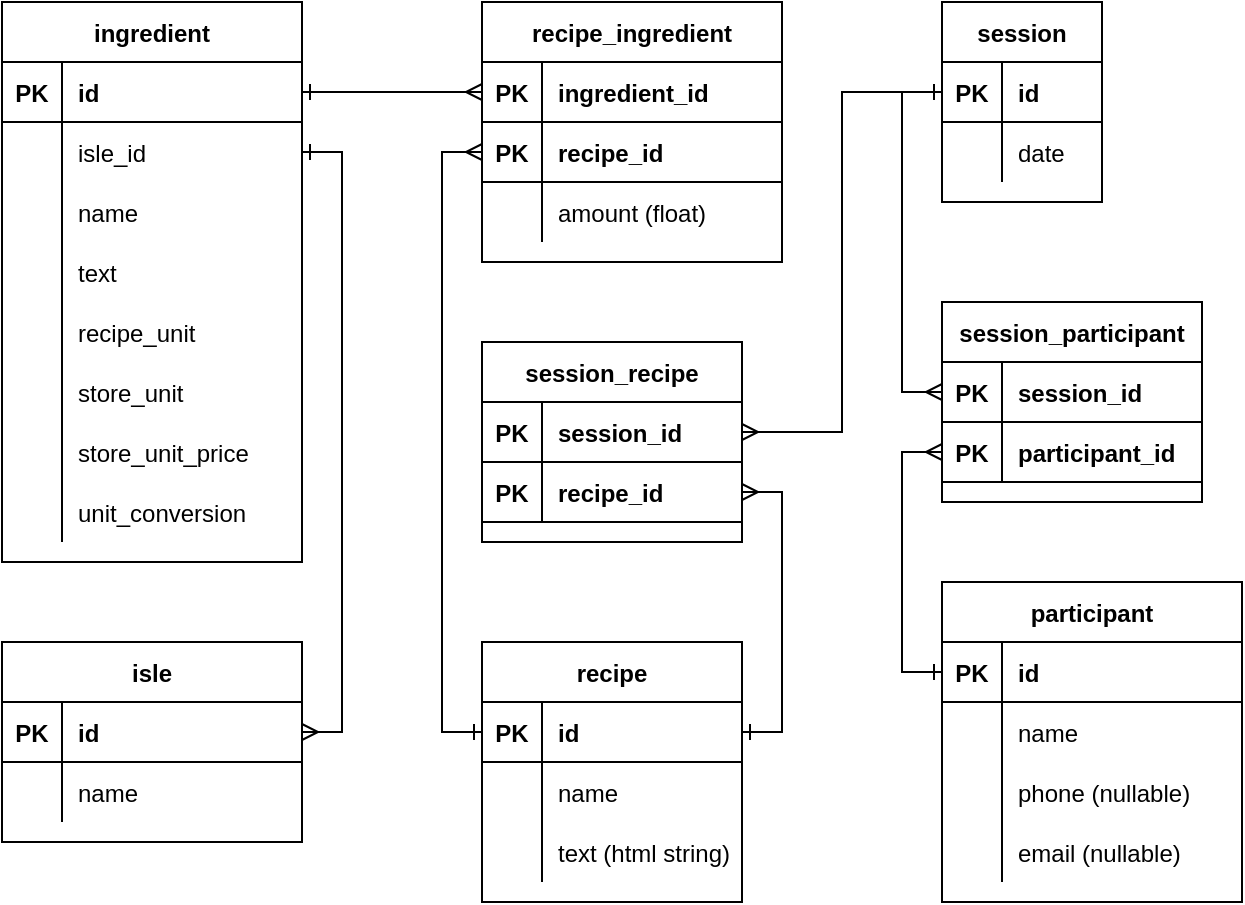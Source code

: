 <mxfile version="13.7.9" type="embed"><diagram id="R2lEEEUBdFMjLlhIrx00" name="Page-1"><mxGraphModel dx="1341" dy="717" grid="1" gridSize="10" guides="1" tooltips="1" connect="1" arrows="1" fold="1" page="1" pageScale="1" pageWidth="850" pageHeight="1100" math="0" shadow="0" extFonts="Permanent Marker^https://fonts.googleapis.com/css?family=Permanent+Marker"><root><mxCell id="0"/><mxCell id="1" parent="0"/><mxCell id="0Q_aEVLJS1OcodbFEQq5-77" value="ingredient" style="shape=table;startSize=30;container=1;collapsible=1;childLayout=tableLayout;fixedRows=1;rowLines=0;fontStyle=1;align=center;resizeLast=1;" parent="1" vertex="1"><mxGeometry x="40" y="40" width="150" height="280" as="geometry"/></mxCell><mxCell id="0Q_aEVLJS1OcodbFEQq5-78" value="" style="shape=partialRectangle;collapsible=0;dropTarget=0;pointerEvents=0;fillColor=none;points=[[0,0.5],[1,0.5]];portConstraint=eastwest;top=0;left=0;right=0;bottom=1;" parent="0Q_aEVLJS1OcodbFEQq5-77" vertex="1"><mxGeometry y="30" width="150" height="30" as="geometry"/></mxCell><mxCell id="0Q_aEVLJS1OcodbFEQq5-79" value="PK" style="shape=partialRectangle;overflow=hidden;connectable=0;fillColor=none;top=0;left=0;bottom=0;right=0;fontStyle=1;" parent="0Q_aEVLJS1OcodbFEQq5-78" vertex="1"><mxGeometry width="30" height="30" as="geometry"/></mxCell><mxCell id="0Q_aEVLJS1OcodbFEQq5-80" value="id" style="shape=partialRectangle;overflow=hidden;connectable=0;fillColor=none;top=0;left=0;bottom=0;right=0;align=left;spacingLeft=6;fontStyle=1;" parent="0Q_aEVLJS1OcodbFEQq5-78" vertex="1"><mxGeometry x="30" width="120" height="30" as="geometry"/></mxCell><mxCell id="0Q_aEVLJS1OcodbFEQq5-81" value="" style="shape=partialRectangle;collapsible=0;dropTarget=0;pointerEvents=0;fillColor=none;points=[[0,0.5],[1,0.5]];portConstraint=eastwest;top=0;left=0;right=0;bottom=0;" parent="0Q_aEVLJS1OcodbFEQq5-77" vertex="1"><mxGeometry y="60" width="150" height="30" as="geometry"/></mxCell><mxCell id="0Q_aEVLJS1OcodbFEQq5-82" value="" style="shape=partialRectangle;overflow=hidden;connectable=0;fillColor=none;top=0;left=0;bottom=0;right=0;" parent="0Q_aEVLJS1OcodbFEQq5-81" vertex="1"><mxGeometry width="30" height="30" as="geometry"/></mxCell><mxCell id="0Q_aEVLJS1OcodbFEQq5-83" value="isle_id" style="shape=partialRectangle;overflow=hidden;connectable=0;fillColor=none;top=0;left=0;bottom=0;right=0;align=left;spacingLeft=6;" parent="0Q_aEVLJS1OcodbFEQq5-81" vertex="1"><mxGeometry x="30" width="120" height="30" as="geometry"/></mxCell><mxCell id="30" value="" style="shape=partialRectangle;collapsible=0;dropTarget=0;pointerEvents=0;fillColor=none;points=[[0,0.5],[1,0.5]];portConstraint=eastwest;top=0;left=0;right=0;bottom=0;" vertex="1" parent="0Q_aEVLJS1OcodbFEQq5-77"><mxGeometry y="90" width="150" height="30" as="geometry"/></mxCell><mxCell id="31" value="" style="shape=partialRectangle;overflow=hidden;connectable=0;fillColor=none;top=0;left=0;bottom=0;right=0;" vertex="1" parent="30"><mxGeometry width="30" height="30" as="geometry"/></mxCell><mxCell id="32" value="name" style="shape=partialRectangle;overflow=hidden;connectable=0;fillColor=none;top=0;left=0;bottom=0;right=0;align=left;spacingLeft=6;" vertex="1" parent="30"><mxGeometry x="30" width="120" height="30" as="geometry"/></mxCell><mxCell id="0Q_aEVLJS1OcodbFEQq5-84" value="" style="shape=partialRectangle;collapsible=0;dropTarget=0;pointerEvents=0;fillColor=none;points=[[0,0.5],[1,0.5]];portConstraint=eastwest;top=0;left=0;right=0;bottom=0;" parent="0Q_aEVLJS1OcodbFEQq5-77" vertex="1"><mxGeometry y="120" width="150" height="30" as="geometry"/></mxCell><mxCell id="0Q_aEVLJS1OcodbFEQq5-85" value="" style="shape=partialRectangle;overflow=hidden;connectable=0;fillColor=none;top=0;left=0;bottom=0;right=0;" parent="0Q_aEVLJS1OcodbFEQq5-84" vertex="1"><mxGeometry width="30" height="30" as="geometry"/></mxCell><mxCell id="0Q_aEVLJS1OcodbFEQq5-86" value="text" style="shape=partialRectangle;overflow=hidden;connectable=0;fillColor=none;top=0;left=0;bottom=0;right=0;align=left;spacingLeft=6;" parent="0Q_aEVLJS1OcodbFEQq5-84" vertex="1"><mxGeometry x="30" width="120" height="30" as="geometry"/></mxCell><mxCell id="0Q_aEVLJS1OcodbFEQq5-87" value="" style="shape=partialRectangle;collapsible=0;dropTarget=0;pointerEvents=0;fillColor=none;points=[[0,0.5],[1,0.5]];portConstraint=eastwest;top=0;left=0;right=0;bottom=0;" parent="0Q_aEVLJS1OcodbFEQq5-77" vertex="1"><mxGeometry y="150" width="150" height="30" as="geometry"/></mxCell><mxCell id="0Q_aEVLJS1OcodbFEQq5-88" value="" style="shape=partialRectangle;overflow=hidden;connectable=0;fillColor=none;top=0;left=0;bottom=0;right=0;" parent="0Q_aEVLJS1OcodbFEQq5-87" vertex="1"><mxGeometry width="30" height="30" as="geometry"/></mxCell><mxCell id="0Q_aEVLJS1OcodbFEQq5-89" value="recipe_unit" style="shape=partialRectangle;overflow=hidden;connectable=0;fillColor=none;top=0;left=0;bottom=0;right=0;align=left;spacingLeft=6;" parent="0Q_aEVLJS1OcodbFEQq5-87" vertex="1"><mxGeometry x="30" width="120" height="30" as="geometry"/></mxCell><mxCell id="0Q_aEVLJS1OcodbFEQq5-90" value="" style="shape=partialRectangle;collapsible=0;dropTarget=0;pointerEvents=0;fillColor=none;points=[[0,0.5],[1,0.5]];portConstraint=eastwest;top=0;left=0;right=0;bottom=0;" parent="0Q_aEVLJS1OcodbFEQq5-77" vertex="1"><mxGeometry y="180" width="150" height="30" as="geometry"/></mxCell><mxCell id="0Q_aEVLJS1OcodbFEQq5-91" value="" style="shape=partialRectangle;overflow=hidden;connectable=0;fillColor=none;top=0;left=0;bottom=0;right=0;" parent="0Q_aEVLJS1OcodbFEQq5-90" vertex="1"><mxGeometry width="30" height="30" as="geometry"/></mxCell><mxCell id="0Q_aEVLJS1OcodbFEQq5-92" value="store_unit" style="shape=partialRectangle;overflow=hidden;connectable=0;fillColor=none;top=0;left=0;bottom=0;right=0;align=left;spacingLeft=6;" parent="0Q_aEVLJS1OcodbFEQq5-90" vertex="1"><mxGeometry x="30" width="120" height="30" as="geometry"/></mxCell><mxCell id="0Q_aEVLJS1OcodbFEQq5-93" value="" style="shape=partialRectangle;collapsible=0;dropTarget=0;pointerEvents=0;fillColor=none;points=[[0,0.5],[1,0.5]];portConstraint=eastwest;top=0;left=0;right=0;bottom=0;" parent="0Q_aEVLJS1OcodbFEQq5-77" vertex="1"><mxGeometry y="210" width="150" height="30" as="geometry"/></mxCell><mxCell id="0Q_aEVLJS1OcodbFEQq5-94" value="" style="shape=partialRectangle;overflow=hidden;connectable=0;fillColor=none;top=0;left=0;bottom=0;right=0;" parent="0Q_aEVLJS1OcodbFEQq5-93" vertex="1"><mxGeometry width="30" height="30" as="geometry"/></mxCell><mxCell id="0Q_aEVLJS1OcodbFEQq5-95" value="store_unit_price" style="shape=partialRectangle;overflow=hidden;connectable=0;fillColor=none;top=0;left=0;bottom=0;right=0;align=left;spacingLeft=6;" parent="0Q_aEVLJS1OcodbFEQq5-93" vertex="1"><mxGeometry x="30" width="120" height="30" as="geometry"/></mxCell><mxCell id="0Q_aEVLJS1OcodbFEQq5-96" value="" style="shape=partialRectangle;collapsible=0;dropTarget=0;pointerEvents=0;fillColor=none;points=[[0,0.5],[1,0.5]];portConstraint=eastwest;top=0;left=0;right=0;bottom=0;" parent="0Q_aEVLJS1OcodbFEQq5-77" vertex="1"><mxGeometry y="240" width="150" height="30" as="geometry"/></mxCell><mxCell id="0Q_aEVLJS1OcodbFEQq5-97" value="" style="shape=partialRectangle;overflow=hidden;connectable=0;fillColor=none;top=0;left=0;bottom=0;right=0;" parent="0Q_aEVLJS1OcodbFEQq5-96" vertex="1"><mxGeometry width="30" height="30" as="geometry"/></mxCell><mxCell id="0Q_aEVLJS1OcodbFEQq5-98" value="unit_conversion" style="shape=partialRectangle;overflow=hidden;connectable=0;fillColor=none;top=0;left=0;bottom=0;right=0;align=left;spacingLeft=6;" parent="0Q_aEVLJS1OcodbFEQq5-96" vertex="1"><mxGeometry x="30" width="120" height="30" as="geometry"/></mxCell><mxCell id="33" value="isle" style="shape=table;startSize=30;container=1;collapsible=1;childLayout=tableLayout;fixedRows=1;rowLines=0;fontStyle=1;align=center;resizeLast=1;" vertex="1" parent="1"><mxGeometry x="40" y="360" width="150" height="100" as="geometry"/></mxCell><mxCell id="34" value="" style="shape=partialRectangle;collapsible=0;dropTarget=0;pointerEvents=0;fillColor=none;points=[[0,0.5],[1,0.5]];portConstraint=eastwest;top=0;left=0;right=0;bottom=1;" vertex="1" parent="33"><mxGeometry y="30" width="150" height="30" as="geometry"/></mxCell><mxCell id="35" value="PK" style="shape=partialRectangle;overflow=hidden;connectable=0;fillColor=none;top=0;left=0;bottom=0;right=0;fontStyle=1;" vertex="1" parent="34"><mxGeometry width="30" height="30" as="geometry"/></mxCell><mxCell id="36" value="id" style="shape=partialRectangle;overflow=hidden;connectable=0;fillColor=none;top=0;left=0;bottom=0;right=0;align=left;spacingLeft=6;fontStyle=1;" vertex="1" parent="34"><mxGeometry x="30" width="120" height="30" as="geometry"/></mxCell><mxCell id="37" value="" style="shape=partialRectangle;collapsible=0;dropTarget=0;pointerEvents=0;fillColor=none;points=[[0,0.5],[1,0.5]];portConstraint=eastwest;top=0;left=0;right=0;bottom=0;" vertex="1" parent="33"><mxGeometry y="60" width="150" height="30" as="geometry"/></mxCell><mxCell id="38" value="" style="shape=partialRectangle;overflow=hidden;connectable=0;fillColor=none;top=0;left=0;bottom=0;right=0;" vertex="1" parent="37"><mxGeometry width="30" height="30" as="geometry"/></mxCell><mxCell id="39" value="name" style="shape=partialRectangle;overflow=hidden;connectable=0;fillColor=none;top=0;left=0;bottom=0;right=0;align=left;spacingLeft=6;" vertex="1" parent="37"><mxGeometry x="30" width="120" height="30" as="geometry"/></mxCell><mxCell id="C-vyLk0tnHw3VtMMgP7b-23" value="recipe" style="shape=table;startSize=30;container=1;collapsible=1;childLayout=tableLayout;fixedRows=1;rowLines=0;fontStyle=1;align=center;resizeLast=1;" parent="1" vertex="1"><mxGeometry x="280" y="360" width="130" height="130" as="geometry"/></mxCell><mxCell id="C-vyLk0tnHw3VtMMgP7b-24" value="" style="shape=partialRectangle;collapsible=0;dropTarget=0;pointerEvents=0;fillColor=none;points=[[0,0.5],[1,0.5]];portConstraint=eastwest;top=0;left=0;right=0;bottom=1;" parent="C-vyLk0tnHw3VtMMgP7b-23" vertex="1"><mxGeometry y="30" width="130" height="30" as="geometry"/></mxCell><mxCell id="C-vyLk0tnHw3VtMMgP7b-25" value="PK" style="shape=partialRectangle;overflow=hidden;connectable=0;fillColor=none;top=0;left=0;bottom=0;right=0;fontStyle=1;" parent="C-vyLk0tnHw3VtMMgP7b-24" vertex="1"><mxGeometry width="30" height="30" as="geometry"/></mxCell><mxCell id="C-vyLk0tnHw3VtMMgP7b-26" value="id" style="shape=partialRectangle;overflow=hidden;connectable=0;fillColor=none;top=0;left=0;bottom=0;right=0;align=left;spacingLeft=6;fontStyle=1;" parent="C-vyLk0tnHw3VtMMgP7b-24" vertex="1"><mxGeometry x="30" width="100" height="30" as="geometry"/></mxCell><mxCell id="0Q_aEVLJS1OcodbFEQq5-20" value="" style="shape=partialRectangle;collapsible=0;dropTarget=0;pointerEvents=0;fillColor=none;points=[[0,0.5],[1,0.5]];portConstraint=eastwest;top=0;left=0;right=0;bottom=0;" parent="C-vyLk0tnHw3VtMMgP7b-23" vertex="1"><mxGeometry y="60" width="130" height="30" as="geometry"/></mxCell><mxCell id="0Q_aEVLJS1OcodbFEQq5-21" value="" style="shape=partialRectangle;overflow=hidden;connectable=0;fillColor=none;top=0;left=0;bottom=0;right=0;" parent="0Q_aEVLJS1OcodbFEQq5-20" vertex="1"><mxGeometry width="30" height="30" as="geometry"/></mxCell><mxCell id="0Q_aEVLJS1OcodbFEQq5-22" value="name" style="shape=partialRectangle;overflow=hidden;connectable=0;fillColor=none;top=0;left=0;bottom=0;right=0;align=left;spacingLeft=6;" parent="0Q_aEVLJS1OcodbFEQq5-20" vertex="1"><mxGeometry x="30" width="100" height="30" as="geometry"/></mxCell><mxCell id="0Q_aEVLJS1OcodbFEQq5-32" value="" style="shape=partialRectangle;collapsible=0;dropTarget=0;pointerEvents=0;fillColor=none;points=[[0,0.5],[1,0.5]];portConstraint=eastwest;top=0;left=0;right=0;bottom=0;" parent="C-vyLk0tnHw3VtMMgP7b-23" vertex="1"><mxGeometry y="90" width="130" height="30" as="geometry"/></mxCell><mxCell id="0Q_aEVLJS1OcodbFEQq5-33" value="" style="shape=partialRectangle;overflow=hidden;connectable=0;fillColor=none;top=0;left=0;bottom=0;right=0;" parent="0Q_aEVLJS1OcodbFEQq5-32" vertex="1"><mxGeometry width="30" height="30" as="geometry"/></mxCell><mxCell id="0Q_aEVLJS1OcodbFEQq5-34" value="text (html string)" style="shape=partialRectangle;overflow=hidden;connectable=0;fillColor=none;top=0;left=0;bottom=0;right=0;align=left;spacingLeft=6;" parent="0Q_aEVLJS1OcodbFEQq5-32" vertex="1"><mxGeometry x="30" width="100" height="30" as="geometry"/></mxCell><mxCell id="0Q_aEVLJS1OcodbFEQq5-106" value="recipe_ingredient" style="shape=table;startSize=30;container=1;collapsible=1;childLayout=tableLayout;fixedRows=1;rowLines=0;fontStyle=1;align=center;resizeLast=1;" parent="1" vertex="1"><mxGeometry x="280" y="40" width="150" height="130" as="geometry"/></mxCell><mxCell id="0Q_aEVLJS1OcodbFEQq5-107" value="" style="shape=partialRectangle;collapsible=0;dropTarget=0;pointerEvents=0;fillColor=none;points=[[0,0.5],[1,0.5]];portConstraint=eastwest;top=0;left=0;right=0;bottom=1;" parent="0Q_aEVLJS1OcodbFEQq5-106" vertex="1"><mxGeometry y="30" width="150" height="30" as="geometry"/></mxCell><mxCell id="0Q_aEVLJS1OcodbFEQq5-108" value="PK" style="shape=partialRectangle;overflow=hidden;connectable=0;fillColor=none;top=0;left=0;bottom=0;right=0;fontStyle=1;" parent="0Q_aEVLJS1OcodbFEQq5-107" vertex="1"><mxGeometry width="30" height="30" as="geometry"/></mxCell><mxCell id="0Q_aEVLJS1OcodbFEQq5-109" value="ingredient_id" style="shape=partialRectangle;overflow=hidden;connectable=0;fillColor=none;top=0;left=0;bottom=0;right=0;align=left;spacingLeft=6;fontStyle=1;" parent="0Q_aEVLJS1OcodbFEQq5-107" vertex="1"><mxGeometry x="30" width="120" height="30" as="geometry"/></mxCell><mxCell id="0Q_aEVLJS1OcodbFEQq5-119" value="" style="shape=partialRectangle;collapsible=0;dropTarget=0;pointerEvents=0;fillColor=none;points=[[0,0.5],[1,0.5]];portConstraint=eastwest;top=0;left=0;right=0;bottom=1;" parent="0Q_aEVLJS1OcodbFEQq5-106" vertex="1"><mxGeometry y="60" width="150" height="30" as="geometry"/></mxCell><mxCell id="0Q_aEVLJS1OcodbFEQq5-120" value="PK" style="shape=partialRectangle;overflow=hidden;connectable=0;fillColor=none;top=0;left=0;bottom=0;right=0;fontStyle=1;" parent="0Q_aEVLJS1OcodbFEQq5-119" vertex="1"><mxGeometry width="30" height="30" as="geometry"/></mxCell><mxCell id="0Q_aEVLJS1OcodbFEQq5-121" value="recipe_id" style="shape=partialRectangle;overflow=hidden;connectable=0;fillColor=none;top=0;left=0;bottom=0;right=0;align=left;spacingLeft=6;fontStyle=1;" parent="0Q_aEVLJS1OcodbFEQq5-119" vertex="1"><mxGeometry x="30" width="120" height="30" as="geometry"/></mxCell><mxCell id="0Q_aEVLJS1OcodbFEQq5-110" value="" style="shape=partialRectangle;collapsible=0;dropTarget=0;pointerEvents=0;fillColor=none;points=[[0,0.5],[1,0.5]];portConstraint=eastwest;top=0;left=0;right=0;bottom=0;" parent="0Q_aEVLJS1OcodbFEQq5-106" vertex="1"><mxGeometry y="90" width="150" height="30" as="geometry"/></mxCell><mxCell id="0Q_aEVLJS1OcodbFEQq5-111" value="" style="shape=partialRectangle;overflow=hidden;connectable=0;fillColor=none;top=0;left=0;bottom=0;right=0;" parent="0Q_aEVLJS1OcodbFEQq5-110" vertex="1"><mxGeometry width="30" height="30" as="geometry"/></mxCell><mxCell id="0Q_aEVLJS1OcodbFEQq5-112" value="amount (float)" style="shape=partialRectangle;overflow=hidden;connectable=0;fillColor=none;top=0;left=0;bottom=0;right=0;align=left;spacingLeft=6;" parent="0Q_aEVLJS1OcodbFEQq5-110" vertex="1"><mxGeometry x="30" width="120" height="30" as="geometry"/></mxCell><mxCell id="C-vyLk0tnHw3VtMMgP7b-2" value="session" style="shape=table;startSize=30;container=1;collapsible=1;childLayout=tableLayout;fixedRows=1;rowLines=0;fontStyle=1;align=center;resizeLast=1;" parent="1" vertex="1"><mxGeometry x="510" y="40" width="80" height="100" as="geometry"/></mxCell><mxCell id="C-vyLk0tnHw3VtMMgP7b-3" value="" style="shape=partialRectangle;collapsible=0;dropTarget=0;pointerEvents=0;fillColor=none;points=[[0,0.5],[1,0.5]];portConstraint=eastwest;top=0;left=0;right=0;bottom=1;" parent="C-vyLk0tnHw3VtMMgP7b-2" vertex="1"><mxGeometry y="30" width="80" height="30" as="geometry"/></mxCell><mxCell id="C-vyLk0tnHw3VtMMgP7b-4" value="PK" style="shape=partialRectangle;overflow=hidden;connectable=0;fillColor=none;top=0;left=0;bottom=0;right=0;fontStyle=1;" parent="C-vyLk0tnHw3VtMMgP7b-3" vertex="1"><mxGeometry width="30" height="30" as="geometry"/></mxCell><mxCell id="C-vyLk0tnHw3VtMMgP7b-5" value="id" style="shape=partialRectangle;overflow=hidden;connectable=0;fillColor=none;top=0;left=0;bottom=0;right=0;align=left;spacingLeft=6;fontStyle=1;" parent="C-vyLk0tnHw3VtMMgP7b-3" vertex="1"><mxGeometry x="30" width="50" height="30" as="geometry"/></mxCell><mxCell id="C-vyLk0tnHw3VtMMgP7b-6" value="" style="shape=partialRectangle;collapsible=0;dropTarget=0;pointerEvents=0;fillColor=none;points=[[0,0.5],[1,0.5]];portConstraint=eastwest;top=0;left=0;right=0;bottom=0;" parent="C-vyLk0tnHw3VtMMgP7b-2" vertex="1"><mxGeometry y="60" width="80" height="30" as="geometry"/></mxCell><mxCell id="C-vyLk0tnHw3VtMMgP7b-7" value="" style="shape=partialRectangle;overflow=hidden;connectable=0;fillColor=none;top=0;left=0;bottom=0;right=0;" parent="C-vyLk0tnHw3VtMMgP7b-6" vertex="1"><mxGeometry width="30" height="30" as="geometry"/></mxCell><mxCell id="C-vyLk0tnHw3VtMMgP7b-8" value="date" style="shape=partialRectangle;overflow=hidden;connectable=0;fillColor=none;top=0;left=0;bottom=0;right=0;align=left;spacingLeft=6;" parent="C-vyLk0tnHw3VtMMgP7b-6" vertex="1"><mxGeometry x="30" width="50" height="30" as="geometry"/></mxCell><mxCell id="0Q_aEVLJS1OcodbFEQq5-48" value="session_participant" style="shape=table;startSize=30;container=1;collapsible=1;childLayout=tableLayout;fixedRows=1;rowLines=0;fontStyle=1;align=center;resizeLast=1;" parent="1" vertex="1"><mxGeometry x="510" y="190" width="130" height="100" as="geometry"><mxRectangle x="270" y="250" width="120" height="30" as="alternateBounds"/></mxGeometry></mxCell><mxCell id="0Q_aEVLJS1OcodbFEQq5-49" value="" style="shape=partialRectangle;collapsible=0;dropTarget=0;pointerEvents=0;fillColor=none;points=[[0,0.5],[1,0.5]];portConstraint=eastwest;top=0;left=0;right=0;bottom=1;" parent="0Q_aEVLJS1OcodbFEQq5-48" vertex="1"><mxGeometry y="30" width="130" height="30" as="geometry"/></mxCell><mxCell id="0Q_aEVLJS1OcodbFEQq5-50" value="PK" style="shape=partialRectangle;overflow=hidden;connectable=0;fillColor=none;top=0;left=0;bottom=0;right=0;fontStyle=1;" parent="0Q_aEVLJS1OcodbFEQq5-49" vertex="1"><mxGeometry width="30" height="30" as="geometry"/></mxCell><mxCell id="0Q_aEVLJS1OcodbFEQq5-51" value="session_id" style="shape=partialRectangle;overflow=hidden;connectable=0;fillColor=none;top=0;left=0;bottom=0;right=0;align=left;spacingLeft=6;fontStyle=1;" parent="0Q_aEVLJS1OcodbFEQq5-49" vertex="1"><mxGeometry x="30" width="100" height="30" as="geometry"/></mxCell><mxCell id="0Q_aEVLJS1OcodbFEQq5-52" value="" style="shape=partialRectangle;collapsible=0;dropTarget=0;pointerEvents=0;fillColor=none;points=[[0,0.5],[1,0.5]];portConstraint=eastwest;top=0;left=0;right=0;bottom=1;" parent="0Q_aEVLJS1OcodbFEQq5-48" vertex="1"><mxGeometry y="60" width="130" height="30" as="geometry"/></mxCell><mxCell id="0Q_aEVLJS1OcodbFEQq5-53" value="PK" style="shape=partialRectangle;overflow=hidden;connectable=0;fillColor=none;top=0;left=0;bottom=0;right=0;fontStyle=1;" parent="0Q_aEVLJS1OcodbFEQq5-52" vertex="1"><mxGeometry width="30" height="30" as="geometry"/></mxCell><mxCell id="0Q_aEVLJS1OcodbFEQq5-54" value="participant_id" style="shape=partialRectangle;overflow=hidden;connectable=0;fillColor=none;top=0;left=0;bottom=0;right=0;align=left;spacingLeft=6;fontStyle=1;" parent="0Q_aEVLJS1OcodbFEQq5-52" vertex="1"><mxGeometry x="30" width="100" height="30" as="geometry"/></mxCell><mxCell id="0Q_aEVLJS1OcodbFEQq5-55" value="participant" style="shape=table;startSize=30;container=1;collapsible=1;childLayout=tableLayout;fixedRows=1;rowLines=0;fontStyle=1;align=center;resizeLast=1;" parent="1" vertex="1"><mxGeometry x="510" y="330" width="150" height="160" as="geometry"/></mxCell><mxCell id="0Q_aEVLJS1OcodbFEQq5-56" value="" style="shape=partialRectangle;collapsible=0;dropTarget=0;pointerEvents=0;fillColor=none;points=[[0,0.5],[1,0.5]];portConstraint=eastwest;top=0;left=0;right=0;bottom=1;" parent="0Q_aEVLJS1OcodbFEQq5-55" vertex="1"><mxGeometry y="30" width="150" height="30" as="geometry"/></mxCell><mxCell id="0Q_aEVLJS1OcodbFEQq5-57" value="PK" style="shape=partialRectangle;overflow=hidden;connectable=0;fillColor=none;top=0;left=0;bottom=0;right=0;fontStyle=1;" parent="0Q_aEVLJS1OcodbFEQq5-56" vertex="1"><mxGeometry width="30" height="30" as="geometry"/></mxCell><mxCell id="0Q_aEVLJS1OcodbFEQq5-58" value="id" style="shape=partialRectangle;overflow=hidden;connectable=0;fillColor=none;top=0;left=0;bottom=0;right=0;align=left;spacingLeft=6;fontStyle=1;" parent="0Q_aEVLJS1OcodbFEQq5-56" vertex="1"><mxGeometry x="30" width="120" height="30" as="geometry"/></mxCell><mxCell id="0Q_aEVLJS1OcodbFEQq5-59" value="" style="shape=partialRectangle;collapsible=0;dropTarget=0;pointerEvents=0;fillColor=none;points=[[0,0.5],[1,0.5]];portConstraint=eastwest;top=0;left=0;right=0;bottom=0;" parent="0Q_aEVLJS1OcodbFEQq5-55" vertex="1"><mxGeometry y="60" width="150" height="30" as="geometry"/></mxCell><mxCell id="0Q_aEVLJS1OcodbFEQq5-60" value="" style="shape=partialRectangle;overflow=hidden;connectable=0;fillColor=none;top=0;left=0;bottom=0;right=0;" parent="0Q_aEVLJS1OcodbFEQq5-59" vertex="1"><mxGeometry width="30" height="30" as="geometry"/></mxCell><mxCell id="0Q_aEVLJS1OcodbFEQq5-61" value="name" style="shape=partialRectangle;overflow=hidden;connectable=0;fillColor=none;top=0;left=0;bottom=0;right=0;align=left;spacingLeft=6;" parent="0Q_aEVLJS1OcodbFEQq5-59" vertex="1"><mxGeometry x="30" width="120" height="30" as="geometry"/></mxCell><mxCell id="0Q_aEVLJS1OcodbFEQq5-62" value="" style="shape=partialRectangle;collapsible=0;dropTarget=0;pointerEvents=0;fillColor=none;points=[[0,0.5],[1,0.5]];portConstraint=eastwest;top=0;left=0;right=0;bottom=0;" parent="0Q_aEVLJS1OcodbFEQq5-55" vertex="1"><mxGeometry y="90" width="150" height="30" as="geometry"/></mxCell><mxCell id="0Q_aEVLJS1OcodbFEQq5-63" value="" style="shape=partialRectangle;overflow=hidden;connectable=0;fillColor=none;top=0;left=0;bottom=0;right=0;" parent="0Q_aEVLJS1OcodbFEQq5-62" vertex="1"><mxGeometry width="30" height="30" as="geometry"/></mxCell><mxCell id="0Q_aEVLJS1OcodbFEQq5-64" value="phone (nullable)" style="shape=partialRectangle;overflow=hidden;connectable=0;fillColor=none;top=0;left=0;bottom=0;right=0;align=left;spacingLeft=6;" parent="0Q_aEVLJS1OcodbFEQq5-62" vertex="1"><mxGeometry x="30" width="120" height="30" as="geometry"/></mxCell><mxCell id="0Q_aEVLJS1OcodbFEQq5-65" value="" style="shape=partialRectangle;collapsible=0;dropTarget=0;pointerEvents=0;fillColor=none;points=[[0,0.5],[1,0.5]];portConstraint=eastwest;top=0;left=0;right=0;bottom=0;" parent="0Q_aEVLJS1OcodbFEQq5-55" vertex="1"><mxGeometry y="120" width="150" height="30" as="geometry"/></mxCell><mxCell id="0Q_aEVLJS1OcodbFEQq5-66" value="" style="shape=partialRectangle;overflow=hidden;connectable=0;fillColor=none;top=0;left=0;bottom=0;right=0;" parent="0Q_aEVLJS1OcodbFEQq5-65" vertex="1"><mxGeometry width="30" height="30" as="geometry"/></mxCell><mxCell id="0Q_aEVLJS1OcodbFEQq5-67" value="email (nullable)" style="shape=partialRectangle;overflow=hidden;connectable=0;fillColor=none;top=0;left=0;bottom=0;right=0;align=left;spacingLeft=6;" parent="0Q_aEVLJS1OcodbFEQq5-65" vertex="1"><mxGeometry x="30" width="120" height="30" as="geometry"/></mxCell><mxCell id="0Q_aEVLJS1OcodbFEQq5-35" value="session_recipe" style="shape=table;startSize=30;container=1;collapsible=1;childLayout=tableLayout;fixedRows=1;rowLines=0;fontStyle=1;align=center;resizeLast=1;" parent="1" vertex="1"><mxGeometry x="280" y="210" width="130" height="100" as="geometry"><mxRectangle x="270" y="250" width="120" height="30" as="alternateBounds"/></mxGeometry></mxCell><mxCell id="0Q_aEVLJS1OcodbFEQq5-36" value="" style="shape=partialRectangle;collapsible=0;dropTarget=0;pointerEvents=0;fillColor=none;points=[[0,0.5],[1,0.5]];portConstraint=eastwest;top=0;left=0;right=0;bottom=1;" parent="0Q_aEVLJS1OcodbFEQq5-35" vertex="1"><mxGeometry y="30" width="130" height="30" as="geometry"/></mxCell><mxCell id="0Q_aEVLJS1OcodbFEQq5-37" value="PK" style="shape=partialRectangle;overflow=hidden;connectable=0;fillColor=none;top=0;left=0;bottom=0;right=0;fontStyle=1;" parent="0Q_aEVLJS1OcodbFEQq5-36" vertex="1"><mxGeometry width="30" height="30" as="geometry"/></mxCell><mxCell id="0Q_aEVLJS1OcodbFEQq5-38" value="session_id" style="shape=partialRectangle;overflow=hidden;connectable=0;fillColor=none;top=0;left=0;bottom=0;right=0;align=left;spacingLeft=6;fontStyle=1;" parent="0Q_aEVLJS1OcodbFEQq5-36" vertex="1"><mxGeometry x="30" width="100" height="30" as="geometry"/></mxCell><mxCell id="0Q_aEVLJS1OcodbFEQq5-45" value="" style="shape=partialRectangle;collapsible=0;dropTarget=0;pointerEvents=0;fillColor=none;points=[[0,0.5],[1,0.5]];portConstraint=eastwest;top=0;left=0;right=0;bottom=1;" parent="0Q_aEVLJS1OcodbFEQq5-35" vertex="1"><mxGeometry y="60" width="130" height="30" as="geometry"/></mxCell><mxCell id="0Q_aEVLJS1OcodbFEQq5-46" value="PK" style="shape=partialRectangle;overflow=hidden;connectable=0;fillColor=none;top=0;left=0;bottom=0;right=0;fontStyle=1;" parent="0Q_aEVLJS1OcodbFEQq5-45" vertex="1"><mxGeometry width="30" height="30" as="geometry"/></mxCell><mxCell id="0Q_aEVLJS1OcodbFEQq5-47" value="recipe_id" style="shape=partialRectangle;overflow=hidden;connectable=0;fillColor=none;top=0;left=0;bottom=0;right=0;align=left;spacingLeft=6;fontStyle=1;" parent="0Q_aEVLJS1OcodbFEQq5-45" vertex="1"><mxGeometry x="30" width="100" height="30" as="geometry"/></mxCell><mxCell id="48" style="edgeStyle=orthogonalEdgeStyle;rounded=0;orthogonalLoop=1;jettySize=auto;html=1;exitX=1;exitY=0.5;exitDx=0;exitDy=0;entryX=0;entryY=0.5;entryDx=0;entryDy=0;startArrow=ERone;startFill=0;endArrow=ERmany;endFill=0;" edge="1" parent="1" source="0Q_aEVLJS1OcodbFEQq5-78" target="0Q_aEVLJS1OcodbFEQq5-107"><mxGeometry relative="1" as="geometry"/></mxCell><mxCell id="49" style="edgeStyle=orthogonalEdgeStyle;rounded=0;orthogonalLoop=1;jettySize=auto;html=1;exitX=0;exitY=0.5;exitDx=0;exitDy=0;entryX=0;entryY=0.5;entryDx=0;entryDy=0;endArrow=ERone;endFill=0;startArrow=ERmany;startFill=0;" edge="1" parent="1" source="0Q_aEVLJS1OcodbFEQq5-119" target="C-vyLk0tnHw3VtMMgP7b-24"><mxGeometry relative="1" as="geometry"/></mxCell><mxCell id="50" style="edgeStyle=orthogonalEdgeStyle;rounded=0;orthogonalLoop=1;jettySize=auto;html=1;exitX=1;exitY=0.5;exitDx=0;exitDy=0;entryX=1;entryY=0.5;entryDx=0;entryDy=0;endArrow=ERone;endFill=0;startArrow=ERmany;startFill=0;" edge="1" parent="1" source="0Q_aEVLJS1OcodbFEQq5-45" target="C-vyLk0tnHw3VtMMgP7b-24"><mxGeometry relative="1" as="geometry"/></mxCell><mxCell id="51" style="edgeStyle=orthogonalEdgeStyle;rounded=0;orthogonalLoop=1;jettySize=auto;html=1;exitX=1;exitY=0.5;exitDx=0;exitDy=0;entryX=0;entryY=0.5;entryDx=0;entryDy=0;endArrow=ERone;endFill=0;startArrow=ERmany;startFill=0;" edge="1" parent="1" source="0Q_aEVLJS1OcodbFEQq5-36" target="C-vyLk0tnHw3VtMMgP7b-3"><mxGeometry relative="1" as="geometry"><Array as="points"><mxPoint x="460" y="255"/><mxPoint x="460" y="85"/></Array></mxGeometry></mxCell><mxCell id="52" style="edgeStyle=orthogonalEdgeStyle;rounded=0;orthogonalLoop=1;jettySize=auto;html=1;exitX=0;exitY=0.5;exitDx=0;exitDy=0;entryX=0;entryY=0.5;entryDx=0;entryDy=0;endArrow=ERone;endFill=0;startArrow=ERmany;startFill=0;" edge="1" parent="1" source="0Q_aEVLJS1OcodbFEQq5-52" target="0Q_aEVLJS1OcodbFEQq5-56"><mxGeometry relative="1" as="geometry"/></mxCell><mxCell id="53" style="edgeStyle=orthogonalEdgeStyle;rounded=0;orthogonalLoop=1;jettySize=auto;html=1;exitX=0;exitY=0.5;exitDx=0;exitDy=0;entryX=0;entryY=0.5;entryDx=0;entryDy=0;endArrow=ERone;endFill=0;startArrow=ERmany;startFill=0;" edge="1" parent="1" source="0Q_aEVLJS1OcodbFEQq5-49" target="C-vyLk0tnHw3VtMMgP7b-3"><mxGeometry relative="1" as="geometry"/></mxCell><mxCell id="54" style="edgeStyle=orthogonalEdgeStyle;rounded=0;orthogonalLoop=1;jettySize=auto;html=1;exitX=1;exitY=0.5;exitDx=0;exitDy=0;entryX=1;entryY=0.5;entryDx=0;entryDy=0;startArrow=ERmany;startFill=0;endArrow=ERone;endFill=0;" edge="1" parent="1" source="34" target="0Q_aEVLJS1OcodbFEQq5-81"><mxGeometry relative="1" as="geometry"/></mxCell></root></mxGraphModel></diagram></mxfile>